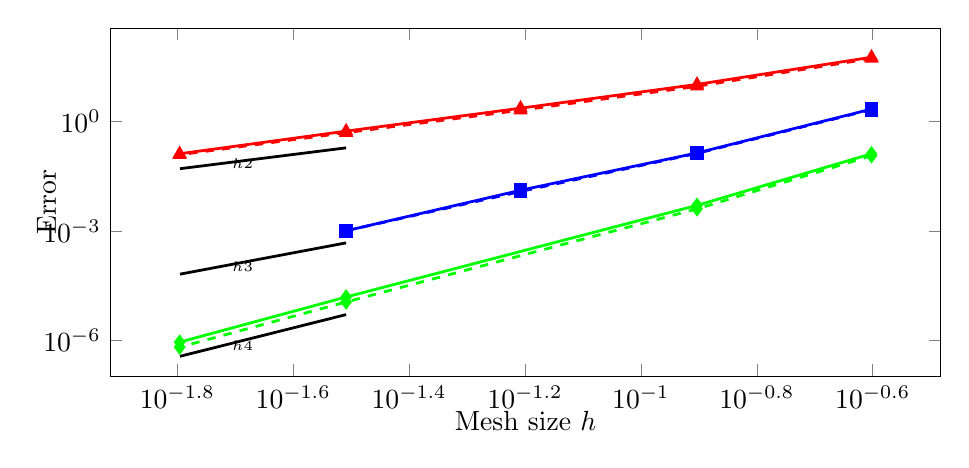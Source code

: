 \begin{tikzpicture}%
\begin{axis}[xmode=log,ymode=log,height=6cm,mark options={solid},xlabel={Mesh size $h$},ylabel={Error},ylabel style={yshift=-0.4cm},xlabel style={yshift=0.2cm},width=1\textwidth]%
\addplot[mark=diamond*,color=green,line width=1pt,solid] coordinates {%
(0.25,0.131)%
(0.125,0.005)%
(0.062,0.0)%
(0.031,1.51e-05)%
(0.016,8.695e-07)%
};%
%
%
\addplot[forget plot,samples=100,line width=1pt,yshift=-0.2cm,domain={0.031:0.016},draw=black]{14.589*x^4} node[right, pos=0.75] {\tiny{$h4$}};%
\addplot[mark=square*,color=blue,line width=1pt,solid] coordinates {%
(0.25,2.214)%
(0.125,0.138)%
(0.062,0.013)%
(0.031,0.001)%
(0.016,0.0)%
};%
%
%
\addplot[forget plot,samples=100,line width=1pt,yshift=-0.2cm,domain={0.031:0.016},draw=black]{42.312*x^3} node[right, pos=0.75] {\tiny{$h3$}};%
\addplot[mark=triangle*,color=red,line width=1pt,solid] coordinates {%
(0.25,59.011)%
(0.125,10.554)%
(0.062,2.342)%
(0.031,0.549)%
(0.016,0.131)%
};%
%
%
\addplot[forget plot,samples=100,line width=1pt,yshift=-0.2cm,domain={0.031:0.016},draw=black]{537.18*x^2} node[right, pos=0.75] {\tiny{$h2$}};%
\addplot[mark=diamond*,color=green,line width=1pt,dashed] coordinates {%
(0.25,0.116)%
(0.125,0.004)%
(0.062,0.0)%
(0.031,1.105e-05)%
(0.016,6.337e-07)%
};%
%
%
\addplot[mark=square*,color=blue,line width=1pt,dashed] coordinates {%
(0.25,2.142)%
(0.125,0.134)%
(0.062,0.012)%
(0.031,0.001)%
(0.016,0.0)%
};%
%
%
\addplot[mark=triangle*,color=red,line width=1pt,dashed] coordinates {%
(0.25,54.31)%
(0.125,9.364)%
(0.062,2.059)%
(0.031,0.497)%
(0.016,0.123)%
};%
%
%
\end{axis}%
\end{tikzpicture}%
